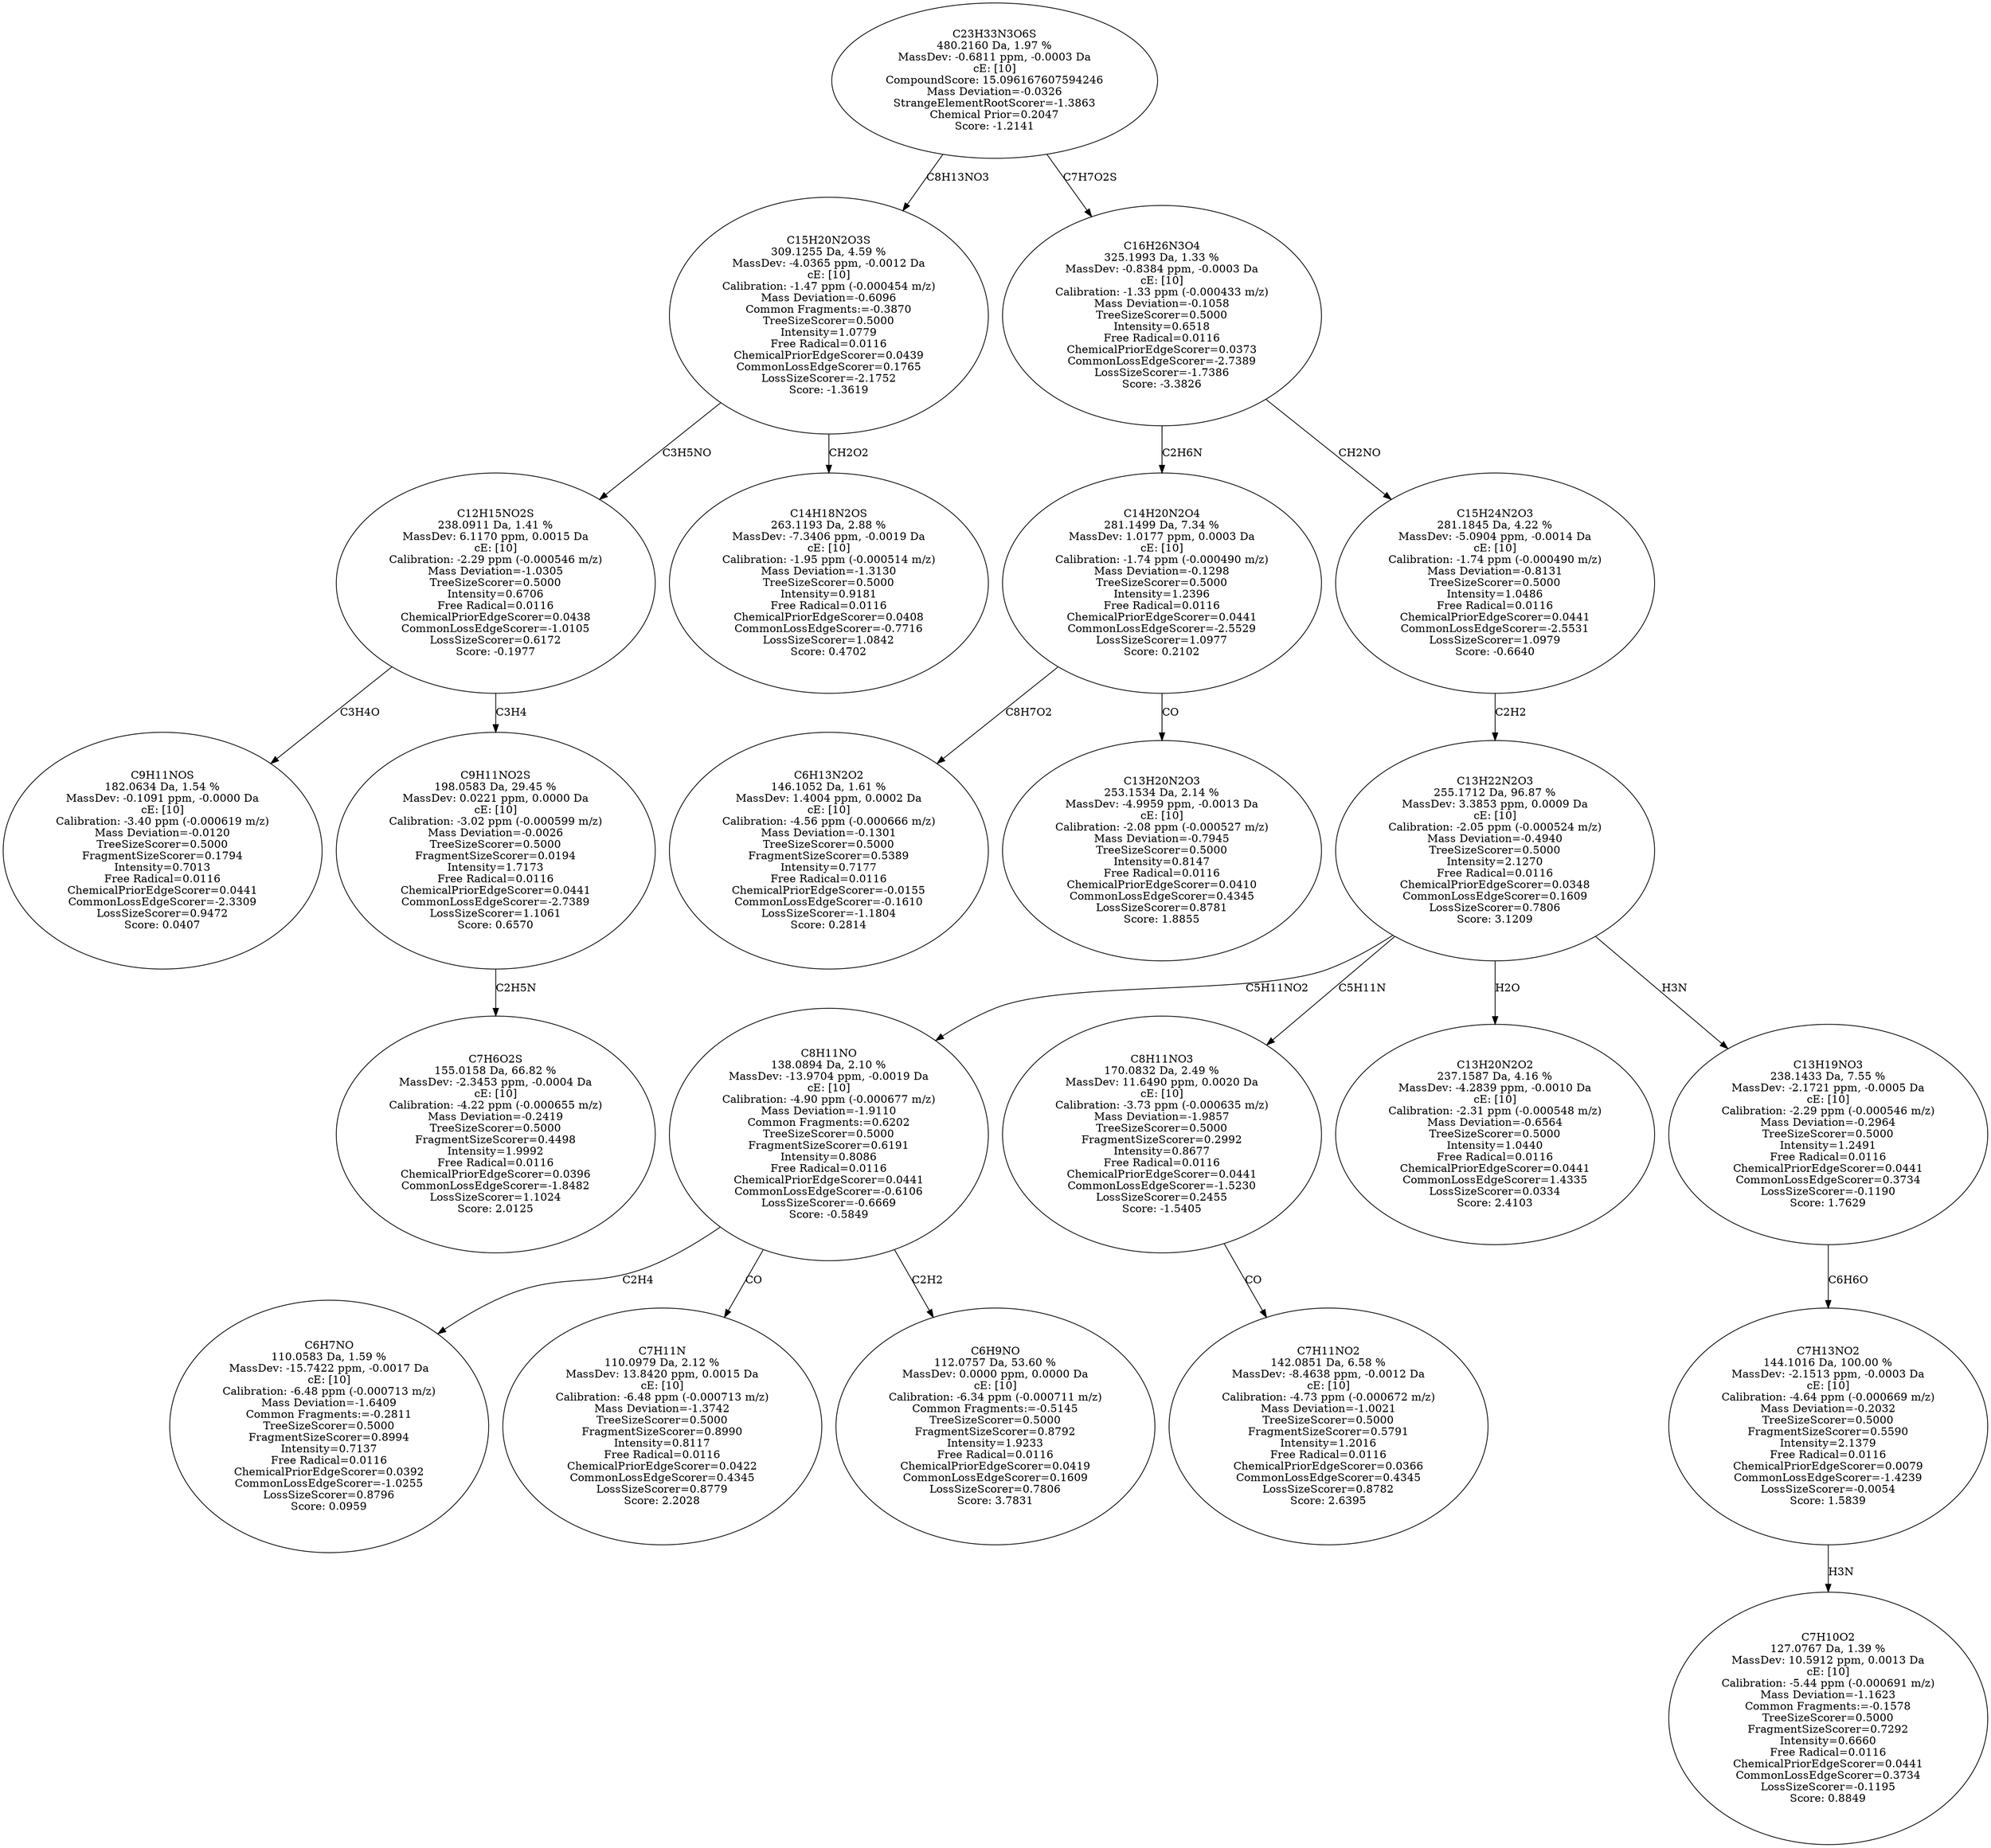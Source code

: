 strict digraph {
v1 [label="C9H11NOS\n182.0634 Da, 1.54 %\nMassDev: -0.1091 ppm, -0.0000 Da\ncE: [10]\nCalibration: -3.40 ppm (-0.000619 m/z)\nMass Deviation=-0.0120\nTreeSizeScorer=0.5000\nFragmentSizeScorer=0.1794\nIntensity=0.7013\nFree Radical=0.0116\nChemicalPriorEdgeScorer=0.0441\nCommonLossEdgeScorer=-2.3309\nLossSizeScorer=0.9472\nScore: 0.0407"];
v2 [label="C7H6O2S\n155.0158 Da, 66.82 %\nMassDev: -2.3453 ppm, -0.0004 Da\ncE: [10]\nCalibration: -4.22 ppm (-0.000655 m/z)\nMass Deviation=-0.2419\nTreeSizeScorer=0.5000\nFragmentSizeScorer=0.4498\nIntensity=1.9992\nFree Radical=0.0116\nChemicalPriorEdgeScorer=0.0396\nCommonLossEdgeScorer=-1.8482\nLossSizeScorer=1.1024\nScore: 2.0125"];
v3 [label="C9H11NO2S\n198.0583 Da, 29.45 %\nMassDev: 0.0221 ppm, 0.0000 Da\ncE: [10]\nCalibration: -3.02 ppm (-0.000599 m/z)\nMass Deviation=-0.0026\nTreeSizeScorer=0.5000\nFragmentSizeScorer=0.0194\nIntensity=1.7173\nFree Radical=0.0116\nChemicalPriorEdgeScorer=0.0441\nCommonLossEdgeScorer=-2.7389\nLossSizeScorer=1.1061\nScore: 0.6570"];
v4 [label="C12H15NO2S\n238.0911 Da, 1.41 %\nMassDev: 6.1170 ppm, 0.0015 Da\ncE: [10]\nCalibration: -2.29 ppm (-0.000546 m/z)\nMass Deviation=-1.0305\nTreeSizeScorer=0.5000\nIntensity=0.6706\nFree Radical=0.0116\nChemicalPriorEdgeScorer=0.0438\nCommonLossEdgeScorer=-1.0105\nLossSizeScorer=0.6172\nScore: -0.1977"];
v5 [label="C14H18N2OS\n263.1193 Da, 2.88 %\nMassDev: -7.3406 ppm, -0.0019 Da\ncE: [10]\nCalibration: -1.95 ppm (-0.000514 m/z)\nMass Deviation=-1.3130\nTreeSizeScorer=0.5000\nIntensity=0.9181\nFree Radical=0.0116\nChemicalPriorEdgeScorer=0.0408\nCommonLossEdgeScorer=-0.7716\nLossSizeScorer=1.0842\nScore: 0.4702"];
v6 [label="C15H20N2O3S\n309.1255 Da, 4.59 %\nMassDev: -4.0365 ppm, -0.0012 Da\ncE: [10]\nCalibration: -1.47 ppm (-0.000454 m/z)\nMass Deviation=-0.6096\nCommon Fragments:=-0.3870\nTreeSizeScorer=0.5000\nIntensity=1.0779\nFree Radical=0.0116\nChemicalPriorEdgeScorer=0.0439\nCommonLossEdgeScorer=0.1765\nLossSizeScorer=-2.1752\nScore: -1.3619"];
v7 [label="C6H13N2O2\n146.1052 Da, 1.61 %\nMassDev: 1.4004 ppm, 0.0002 Da\ncE: [10]\nCalibration: -4.56 ppm (-0.000666 m/z)\nMass Deviation=-0.1301\nTreeSizeScorer=0.5000\nFragmentSizeScorer=0.5389\nIntensity=0.7177\nFree Radical=0.0116\nChemicalPriorEdgeScorer=-0.0155\nCommonLossEdgeScorer=-0.1610\nLossSizeScorer=-1.1804\nScore: 0.2814"];
v8 [label="C13H20N2O3\n253.1534 Da, 2.14 %\nMassDev: -4.9959 ppm, -0.0013 Da\ncE: [10]\nCalibration: -2.08 ppm (-0.000527 m/z)\nMass Deviation=-0.7945\nTreeSizeScorer=0.5000\nIntensity=0.8147\nFree Radical=0.0116\nChemicalPriorEdgeScorer=0.0410\nCommonLossEdgeScorer=0.4345\nLossSizeScorer=0.8781\nScore: 1.8855"];
v9 [label="C14H20N2O4\n281.1499 Da, 7.34 %\nMassDev: 1.0177 ppm, 0.0003 Da\ncE: [10]\nCalibration: -1.74 ppm (-0.000490 m/z)\nMass Deviation=-0.1298\nTreeSizeScorer=0.5000\nIntensity=1.2396\nFree Radical=0.0116\nChemicalPriorEdgeScorer=0.0441\nCommonLossEdgeScorer=-2.5529\nLossSizeScorer=1.0977\nScore: 0.2102"];
v10 [label="C6H7NO\n110.0583 Da, 1.59 %\nMassDev: -15.7422 ppm, -0.0017 Da\ncE: [10]\nCalibration: -6.48 ppm (-0.000713 m/z)\nMass Deviation=-1.6409\nCommon Fragments:=-0.2811\nTreeSizeScorer=0.5000\nFragmentSizeScorer=0.8994\nIntensity=0.7137\nFree Radical=0.0116\nChemicalPriorEdgeScorer=0.0392\nCommonLossEdgeScorer=-1.0255\nLossSizeScorer=0.8796\nScore: 0.0959"];
v11 [label="C7H11N\n110.0979 Da, 2.12 %\nMassDev: 13.8420 ppm, 0.0015 Da\ncE: [10]\nCalibration: -6.48 ppm (-0.000713 m/z)\nMass Deviation=-1.3742\nTreeSizeScorer=0.5000\nFragmentSizeScorer=0.8990\nIntensity=0.8117\nFree Radical=0.0116\nChemicalPriorEdgeScorer=0.0422\nCommonLossEdgeScorer=0.4345\nLossSizeScorer=0.8779\nScore: 2.2028"];
v12 [label="C6H9NO\n112.0757 Da, 53.60 %\nMassDev: 0.0000 ppm, 0.0000 Da\ncE: [10]\nCalibration: -6.34 ppm (-0.000711 m/z)\nCommon Fragments:=-0.5145\nTreeSizeScorer=0.5000\nFragmentSizeScorer=0.8792\nIntensity=1.9233\nFree Radical=0.0116\nChemicalPriorEdgeScorer=0.0419\nCommonLossEdgeScorer=0.1609\nLossSizeScorer=0.7806\nScore: 3.7831"];
v13 [label="C8H11NO\n138.0894 Da, 2.10 %\nMassDev: -13.9704 ppm, -0.0019 Da\ncE: [10]\nCalibration: -4.90 ppm (-0.000677 m/z)\nMass Deviation=-1.9110\nCommon Fragments:=0.6202\nTreeSizeScorer=0.5000\nFragmentSizeScorer=0.6191\nIntensity=0.8086\nFree Radical=0.0116\nChemicalPriorEdgeScorer=0.0441\nCommonLossEdgeScorer=-0.6106\nLossSizeScorer=-0.6669\nScore: -0.5849"];
v14 [label="C7H11NO2\n142.0851 Da, 6.58 %\nMassDev: -8.4638 ppm, -0.0012 Da\ncE: [10]\nCalibration: -4.73 ppm (-0.000672 m/z)\nMass Deviation=-1.0021\nTreeSizeScorer=0.5000\nFragmentSizeScorer=0.5791\nIntensity=1.2016\nFree Radical=0.0116\nChemicalPriorEdgeScorer=0.0366\nCommonLossEdgeScorer=0.4345\nLossSizeScorer=0.8782\nScore: 2.6395"];
v15 [label="C8H11NO3\n170.0832 Da, 2.49 %\nMassDev: 11.6490 ppm, 0.0020 Da\ncE: [10]\nCalibration: -3.73 ppm (-0.000635 m/z)\nMass Deviation=-1.9857\nTreeSizeScorer=0.5000\nFragmentSizeScorer=0.2992\nIntensity=0.8677\nFree Radical=0.0116\nChemicalPriorEdgeScorer=0.0441\nCommonLossEdgeScorer=-1.5230\nLossSizeScorer=0.2455\nScore: -1.5405"];
v16 [label="C13H20N2O2\n237.1587 Da, 4.16 %\nMassDev: -4.2839 ppm, -0.0010 Da\ncE: [10]\nCalibration: -2.31 ppm (-0.000548 m/z)\nMass Deviation=-0.6564\nTreeSizeScorer=0.5000\nIntensity=1.0440\nFree Radical=0.0116\nChemicalPriorEdgeScorer=0.0441\nCommonLossEdgeScorer=1.4335\nLossSizeScorer=0.0334\nScore: 2.4103"];
v17 [label="C7H10O2\n127.0767 Da, 1.39 %\nMassDev: 10.5912 ppm, 0.0013 Da\ncE: [10]\nCalibration: -5.44 ppm (-0.000691 m/z)\nMass Deviation=-1.1623\nCommon Fragments:=-0.1578\nTreeSizeScorer=0.5000\nFragmentSizeScorer=0.7292\nIntensity=0.6660\nFree Radical=0.0116\nChemicalPriorEdgeScorer=0.0441\nCommonLossEdgeScorer=0.3734\nLossSizeScorer=-0.1195\nScore: 0.8849"];
v18 [label="C7H13NO2\n144.1016 Da, 100.00 %\nMassDev: -2.1513 ppm, -0.0003 Da\ncE: [10]\nCalibration: -4.64 ppm (-0.000669 m/z)\nMass Deviation=-0.2032\nTreeSizeScorer=0.5000\nFragmentSizeScorer=0.5590\nIntensity=2.1379\nFree Radical=0.0116\nChemicalPriorEdgeScorer=0.0079\nCommonLossEdgeScorer=-1.4239\nLossSizeScorer=-0.0054\nScore: 1.5839"];
v19 [label="C13H19NO3\n238.1433 Da, 7.55 %\nMassDev: -2.1721 ppm, -0.0005 Da\ncE: [10]\nCalibration: -2.29 ppm (-0.000546 m/z)\nMass Deviation=-0.2964\nTreeSizeScorer=0.5000\nIntensity=1.2491\nFree Radical=0.0116\nChemicalPriorEdgeScorer=0.0441\nCommonLossEdgeScorer=0.3734\nLossSizeScorer=-0.1190\nScore: 1.7629"];
v20 [label="C13H22N2O3\n255.1712 Da, 96.87 %\nMassDev: 3.3853 ppm, 0.0009 Da\ncE: [10]\nCalibration: -2.05 ppm (-0.000524 m/z)\nMass Deviation=-0.4940\nTreeSizeScorer=0.5000\nIntensity=2.1270\nFree Radical=0.0116\nChemicalPriorEdgeScorer=0.0348\nCommonLossEdgeScorer=0.1609\nLossSizeScorer=0.7806\nScore: 3.1209"];
v21 [label="C15H24N2O3\n281.1845 Da, 4.22 %\nMassDev: -5.0904 ppm, -0.0014 Da\ncE: [10]\nCalibration: -1.74 ppm (-0.000490 m/z)\nMass Deviation=-0.8131\nTreeSizeScorer=0.5000\nIntensity=1.0486\nFree Radical=0.0116\nChemicalPriorEdgeScorer=0.0441\nCommonLossEdgeScorer=-2.5531\nLossSizeScorer=1.0979\nScore: -0.6640"];
v22 [label="C16H26N3O4\n325.1993 Da, 1.33 %\nMassDev: -0.8384 ppm, -0.0003 Da\ncE: [10]\nCalibration: -1.33 ppm (-0.000433 m/z)\nMass Deviation=-0.1058\nTreeSizeScorer=0.5000\nIntensity=0.6518\nFree Radical=0.0116\nChemicalPriorEdgeScorer=0.0373\nCommonLossEdgeScorer=-2.7389\nLossSizeScorer=-1.7386\nScore: -3.3826"];
v23 [label="C23H33N3O6S\n480.2160 Da, 1.97 %\nMassDev: -0.6811 ppm, -0.0003 Da\ncE: [10]\nCompoundScore: 15.096167607594246\nMass Deviation=-0.0326\nStrangeElementRootScorer=-1.3863\nChemical Prior=0.2047\nScore: -1.2141"];
v4 -> v1 [label="C3H4O"];
v3 -> v2 [label="C2H5N"];
v4 -> v3 [label="C3H4"];
v6 -> v4 [label="C3H5NO"];
v6 -> v5 [label="CH2O2"];
v23 -> v6 [label="C8H13NO3"];
v9 -> v7 [label="C8H7O2"];
v9 -> v8 [label="CO"];
v22 -> v9 [label="C2H6N"];
v13 -> v10 [label="C2H4"];
v13 -> v11 [label="CO"];
v13 -> v12 [label="C2H2"];
v20 -> v13 [label="C5H11NO2"];
v15 -> v14 [label="CO"];
v20 -> v15 [label="C5H11N"];
v20 -> v16 [label="H2O"];
v18 -> v17 [label="H3N"];
v19 -> v18 [label="C6H6O"];
v20 -> v19 [label="H3N"];
v21 -> v20 [label="C2H2"];
v22 -> v21 [label="CH2NO"];
v23 -> v22 [label="C7H7O2S"];
}